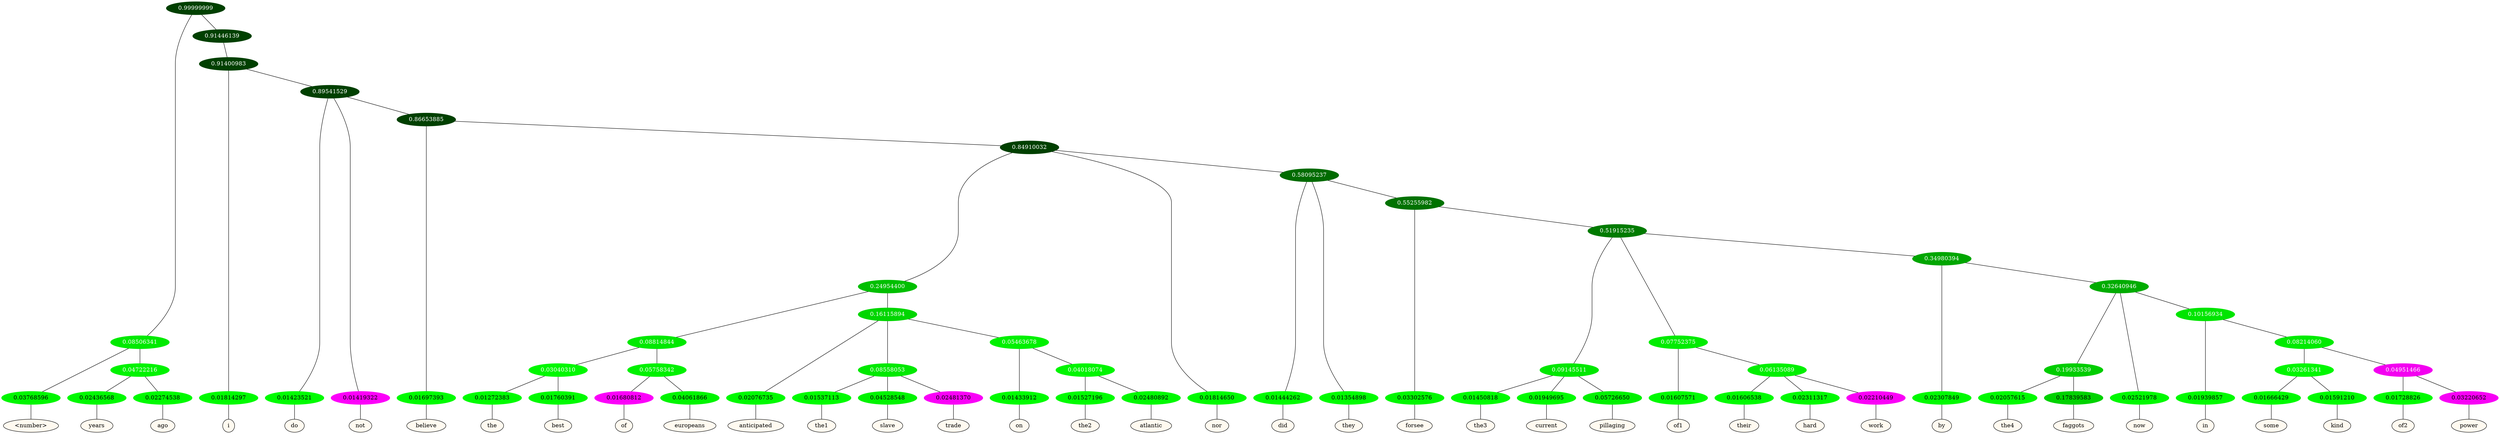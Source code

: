 graph {
	node [format=png height=0.15 nodesep=0.001 ordering=out overlap=prism overlap_scaling=0.01 ranksep=0.001 ratio=0.2 style=filled width=0.15]
	{
		rank=same
		a_w_3 [label="\<number\>" color=black fillcolor=floralwhite style="filled,solid"]
		a_w_6 [label=years color=black fillcolor=floralwhite style="filled,solid"]
		a_w_7 [label=ago color=black fillcolor=floralwhite style="filled,solid"]
		a_w_8 [label=i color=black fillcolor=floralwhite style="filled,solid"]
		a_w_10 [label=do color=black fillcolor=floralwhite style="filled,solid"]
		a_w_11 [label=not color=black fillcolor=floralwhite style="filled,solid"]
		a_w_13 [label=believe color=black fillcolor=floralwhite style="filled,solid"]
		a_w_30 [label=the color=black fillcolor=floralwhite style="filled,solid"]
		a_w_31 [label=best color=black fillcolor=floralwhite style="filled,solid"]
		a_w_32 [label=of color=black fillcolor=floralwhite style="filled,solid"]
		a_w_33 [label=europeans color=black fillcolor=floralwhite style="filled,solid"]
		a_w_25 [label=anticipated color=black fillcolor=floralwhite style="filled,solid"]
		a_w_34 [label=the1 color=black fillcolor=floralwhite style="filled,solid"]
		a_w_35 [label=slave color=black fillcolor=floralwhite style="filled,solid"]
		a_w_36 [label=trade color=black fillcolor=floralwhite style="filled,solid"]
		a_w_37 [label=on color=black fillcolor=floralwhite style="filled,solid"]
		a_w_42 [label=the2 color=black fillcolor=floralwhite style="filled,solid"]
		a_w_43 [label=atlantic color=black fillcolor=floralwhite style="filled,solid"]
		a_w_16 [label=nor color=black fillcolor=floralwhite style="filled,solid"]
		a_w_20 [label=did color=black fillcolor=floralwhite style="filled,solid"]
		a_w_21 [label=they color=black fillcolor=floralwhite style="filled,solid"]
		a_w_28 [label=forsee color=black fillcolor=floralwhite style="filled,solid"]
		a_w_44 [label=the3 color=black fillcolor=floralwhite style="filled,solid"]
		a_w_45 [label=current color=black fillcolor=floralwhite style="filled,solid"]
		a_w_46 [label=pillaging color=black fillcolor=floralwhite style="filled,solid"]
		a_w_47 [label=of1 color=black fillcolor=floralwhite style="filled,solid"]
		a_w_51 [label=their color=black fillcolor=floralwhite style="filled,solid"]
		a_w_52 [label=hard color=black fillcolor=floralwhite style="filled,solid"]
		a_w_53 [label=work color=black fillcolor=floralwhite style="filled,solid"]
		a_w_49 [label=by color=black fillcolor=floralwhite style="filled,solid"]
		a_w_57 [label=the4 color=black fillcolor=floralwhite style="filled,solid"]
		a_w_58 [label=faggots color=black fillcolor=floralwhite style="filled,solid"]
		a_w_55 [label=now color=black fillcolor=floralwhite style="filled,solid"]
		a_w_59 [label=in color=black fillcolor=floralwhite style="filled,solid"]
		a_w_63 [label=some color=black fillcolor=floralwhite style="filled,solid"]
		a_w_64 [label=kind color=black fillcolor=floralwhite style="filled,solid"]
		a_w_65 [label=of2 color=black fillcolor=floralwhite style="filled,solid"]
		a_w_66 [label=power color=black fillcolor=floralwhite style="filled,solid"]
	}
	a_n_3 -- a_w_3
	a_n_6 -- a_w_6
	a_n_7 -- a_w_7
	a_n_8 -- a_w_8
	a_n_10 -- a_w_10
	a_n_11 -- a_w_11
	a_n_13 -- a_w_13
	a_n_30 -- a_w_30
	a_n_31 -- a_w_31
	a_n_32 -- a_w_32
	a_n_33 -- a_w_33
	a_n_25 -- a_w_25
	a_n_34 -- a_w_34
	a_n_35 -- a_w_35
	a_n_36 -- a_w_36
	a_n_37 -- a_w_37
	a_n_42 -- a_w_42
	a_n_43 -- a_w_43
	a_n_16 -- a_w_16
	a_n_20 -- a_w_20
	a_n_21 -- a_w_21
	a_n_28 -- a_w_28
	a_n_44 -- a_w_44
	a_n_45 -- a_w_45
	a_n_46 -- a_w_46
	a_n_47 -- a_w_47
	a_n_51 -- a_w_51
	a_n_52 -- a_w_52
	a_n_53 -- a_w_53
	a_n_49 -- a_w_49
	a_n_57 -- a_w_57
	a_n_58 -- a_w_58
	a_n_55 -- a_w_55
	a_n_59 -- a_w_59
	a_n_63 -- a_w_63
	a_n_64 -- a_w_64
	a_n_65 -- a_w_65
	a_n_66 -- a_w_66
	{
		rank=same
		a_n_3 [label=0.03768596 color="0.334 1.000 0.962" fontcolor=black]
		a_n_6 [label=0.02436568 color="0.334 1.000 0.976" fontcolor=black]
		a_n_7 [label=0.02274538 color="0.334 1.000 0.977" fontcolor=black]
		a_n_8 [label=0.01814297 color="0.334 1.000 0.982" fontcolor=black]
		a_n_10 [label=0.01423521 color="0.334 1.000 0.986" fontcolor=black]
		a_n_11 [label=0.01419322 color="0.835 1.000 0.986" fontcolor=black]
		a_n_13 [label=0.01697393 color="0.334 1.000 0.983" fontcolor=black]
		a_n_30 [label=0.01272383 color="0.334 1.000 0.987" fontcolor=black]
		a_n_31 [label=0.01760391 color="0.334 1.000 0.982" fontcolor=black]
		a_n_32 [label=0.01680812 color="0.835 1.000 0.983" fontcolor=black]
		a_n_33 [label=0.04061866 color="0.334 1.000 0.959" fontcolor=black]
		a_n_25 [label=0.02076735 color="0.334 1.000 0.979" fontcolor=black]
		a_n_34 [label=0.01537113 color="0.334 1.000 0.985" fontcolor=black]
		a_n_35 [label=0.04528548 color="0.334 1.000 0.955" fontcolor=black]
		a_n_36 [label=0.02481370 color="0.835 1.000 0.975" fontcolor=black]
		a_n_37 [label=0.01433912 color="0.334 1.000 0.986" fontcolor=black]
		a_n_42 [label=0.01527196 color="0.334 1.000 0.985" fontcolor=black]
		a_n_43 [label=0.02480892 color="0.334 1.000 0.975" fontcolor=black]
		a_n_16 [label=0.01814650 color="0.334 1.000 0.982" fontcolor=black]
		a_n_20 [label=0.01444262 color="0.334 1.000 0.986" fontcolor=black]
		a_n_21 [label=0.01354898 color="0.334 1.000 0.986" fontcolor=black]
		a_n_28 [label=0.03302576 color="0.334 1.000 0.967" fontcolor=black]
		a_n_44 [label=0.01450818 color="0.334 1.000 0.985" fontcolor=black]
		a_n_45 [label=0.01949695 color="0.334 1.000 0.981" fontcolor=black]
		a_n_46 [label=0.05726650 color="0.334 1.000 0.943" fontcolor=black]
		a_n_47 [label=0.01607571 color="0.334 1.000 0.984" fontcolor=black]
		a_n_51 [label=0.01606538 color="0.334 1.000 0.984" fontcolor=black]
		a_n_52 [label=0.02311317 color="0.334 1.000 0.977" fontcolor=black]
		a_n_53 [label=0.02210449 color="0.835 1.000 0.978" fontcolor=black]
		a_n_49 [label=0.02307849 color="0.334 1.000 0.977" fontcolor=black]
		a_n_57 [label=0.02057615 color="0.334 1.000 0.979" fontcolor=black]
		a_n_58 [label=0.17839583 color="0.334 1.000 0.822" fontcolor=black]
		a_n_55 [label=0.02521978 color="0.334 1.000 0.975" fontcolor=black]
		a_n_59 [label=0.01939857 color="0.334 1.000 0.981" fontcolor=black]
		a_n_63 [label=0.01666429 color="0.334 1.000 0.983" fontcolor=black]
		a_n_64 [label=0.01591210 color="0.334 1.000 0.984" fontcolor=black]
		a_n_65 [label=0.01728826 color="0.334 1.000 0.983" fontcolor=black]
		a_n_66 [label=0.03220652 color="0.835 1.000 0.968" fontcolor=black]
	}
	a_n_0 [label=0.99999999 color="0.334 1.000 0.250" fontcolor=grey99]
	a_n_1 [label=0.08506341 color="0.334 1.000 0.915" fontcolor=grey99]
	a_n_0 -- a_n_1
	a_n_2 [label=0.91446139 color="0.334 1.000 0.250" fontcolor=grey99]
	a_n_0 -- a_n_2
	a_n_1 -- a_n_3
	a_n_4 [label=0.04722216 color="0.334 1.000 0.953" fontcolor=grey99]
	a_n_1 -- a_n_4
	a_n_5 [label=0.91400983 color="0.334 1.000 0.250" fontcolor=grey99]
	a_n_2 -- a_n_5
	a_n_4 -- a_n_6
	a_n_4 -- a_n_7
	a_n_5 -- a_n_8
	a_n_9 [label=0.89541529 color="0.334 1.000 0.250" fontcolor=grey99]
	a_n_5 -- a_n_9
	a_n_9 -- a_n_10
	a_n_9 -- a_n_11
	a_n_12 [label=0.86653885 color="0.334 1.000 0.250" fontcolor=grey99]
	a_n_9 -- a_n_12
	a_n_12 -- a_n_13
	a_n_14 [label=0.84910032 color="0.334 1.000 0.250" fontcolor=grey99]
	a_n_12 -- a_n_14
	a_n_15 [label=0.24954400 color="0.334 1.000 0.750" fontcolor=grey99]
	a_n_14 -- a_n_15
	a_n_14 -- a_n_16
	a_n_17 [label=0.58095237 color="0.334 1.000 0.419" fontcolor=grey99]
	a_n_14 -- a_n_17
	a_n_18 [label=0.08814844 color="0.334 1.000 0.912" fontcolor=grey99]
	a_n_15 -- a_n_18
	a_n_19 [label=0.16115894 color="0.334 1.000 0.839" fontcolor=grey99]
	a_n_15 -- a_n_19
	a_n_17 -- a_n_20
	a_n_17 -- a_n_21
	a_n_22 [label=0.55255982 color="0.334 1.000 0.447" fontcolor=grey99]
	a_n_17 -- a_n_22
	a_n_23 [label=0.03040310 color="0.334 1.000 0.970" fontcolor=grey99]
	a_n_18 -- a_n_23
	a_n_24 [label=0.05758342 color="0.334 1.000 0.942" fontcolor=grey99]
	a_n_18 -- a_n_24
	a_n_19 -- a_n_25
	a_n_26 [label=0.08558053 color="0.334 1.000 0.914" fontcolor=grey99]
	a_n_19 -- a_n_26
	a_n_27 [label=0.05463678 color="0.334 1.000 0.945" fontcolor=grey99]
	a_n_19 -- a_n_27
	a_n_22 -- a_n_28
	a_n_29 [label=0.51915235 color="0.334 1.000 0.481" fontcolor=grey99]
	a_n_22 -- a_n_29
	a_n_23 -- a_n_30
	a_n_23 -- a_n_31
	a_n_24 -- a_n_32
	a_n_24 -- a_n_33
	a_n_26 -- a_n_34
	a_n_26 -- a_n_35
	a_n_26 -- a_n_36
	a_n_27 -- a_n_37
	a_n_38 [label=0.04018074 color="0.334 1.000 0.960" fontcolor=grey99]
	a_n_27 -- a_n_38
	a_n_39 [label=0.09145511 color="0.334 1.000 0.909" fontcolor=grey99]
	a_n_29 -- a_n_39
	a_n_40 [label=0.07752375 color="0.334 1.000 0.922" fontcolor=grey99]
	a_n_29 -- a_n_40
	a_n_41 [label=0.34980394 color="0.334 1.000 0.650" fontcolor=grey99]
	a_n_29 -- a_n_41
	a_n_38 -- a_n_42
	a_n_38 -- a_n_43
	a_n_39 -- a_n_44
	a_n_39 -- a_n_45
	a_n_39 -- a_n_46
	a_n_40 -- a_n_47
	a_n_48 [label=0.06135089 color="0.334 1.000 0.939" fontcolor=grey99]
	a_n_40 -- a_n_48
	a_n_41 -- a_n_49
	a_n_50 [label=0.32640946 color="0.334 1.000 0.674" fontcolor=grey99]
	a_n_41 -- a_n_50
	a_n_48 -- a_n_51
	a_n_48 -- a_n_52
	a_n_48 -- a_n_53
	a_n_54 [label=0.19933539 color="0.334 1.000 0.801" fontcolor=grey99]
	a_n_50 -- a_n_54
	a_n_50 -- a_n_55
	a_n_56 [label=0.10156934 color="0.334 1.000 0.898" fontcolor=grey99]
	a_n_50 -- a_n_56
	a_n_54 -- a_n_57
	a_n_54 -- a_n_58
	a_n_56 -- a_n_59
	a_n_60 [label=0.08214060 color="0.334 1.000 0.918" fontcolor=grey99]
	a_n_56 -- a_n_60
	a_n_61 [label=0.03261341 color="0.334 1.000 0.967" fontcolor=grey99]
	a_n_60 -- a_n_61
	a_n_62 [label=0.04951466 color="0.835 1.000 0.950" fontcolor=grey99]
	a_n_60 -- a_n_62
	a_n_61 -- a_n_63
	a_n_61 -- a_n_64
	a_n_62 -- a_n_65
	a_n_62 -- a_n_66
}
